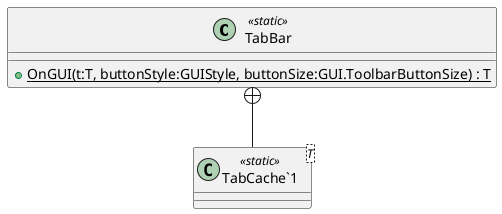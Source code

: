 @startuml
class TabBar <<static>> {
    + {static} OnGUI(t:T, buttonStyle:GUIStyle, buttonSize:GUI.ToolbarButtonSize) : T
}
class "TabCache`1"<T> <<static>> {
}
TabBar +-- "TabCache`1"
@enduml
